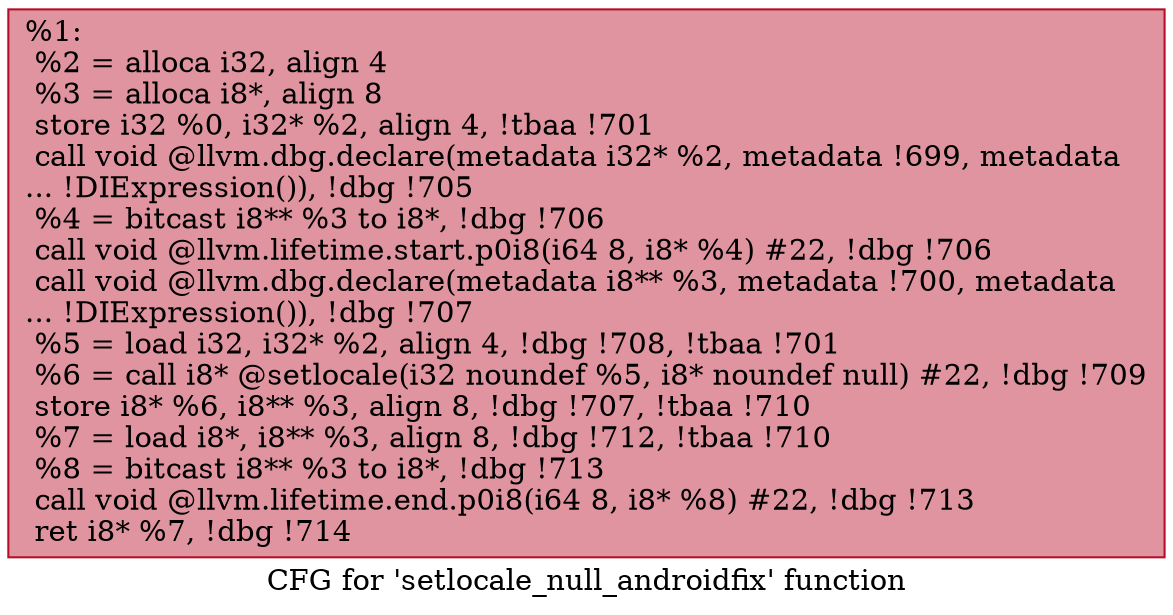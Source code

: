 digraph "CFG for 'setlocale_null_androidfix' function" {
	label="CFG for 'setlocale_null_androidfix' function";

	Node0x19eee30 [shape=record,color="#b70d28ff", style=filled, fillcolor="#b70d2870",label="{%1:\l  %2 = alloca i32, align 4\l  %3 = alloca i8*, align 8\l  store i32 %0, i32* %2, align 4, !tbaa !701\l  call void @llvm.dbg.declare(metadata i32* %2, metadata !699, metadata\l... !DIExpression()), !dbg !705\l  %4 = bitcast i8** %3 to i8*, !dbg !706\l  call void @llvm.lifetime.start.p0i8(i64 8, i8* %4) #22, !dbg !706\l  call void @llvm.dbg.declare(metadata i8** %3, metadata !700, metadata\l... !DIExpression()), !dbg !707\l  %5 = load i32, i32* %2, align 4, !dbg !708, !tbaa !701\l  %6 = call i8* @setlocale(i32 noundef %5, i8* noundef null) #22, !dbg !709\l  store i8* %6, i8** %3, align 8, !dbg !707, !tbaa !710\l  %7 = load i8*, i8** %3, align 8, !dbg !712, !tbaa !710\l  %8 = bitcast i8** %3 to i8*, !dbg !713\l  call void @llvm.lifetime.end.p0i8(i64 8, i8* %8) #22, !dbg !713\l  ret i8* %7, !dbg !714\l}"];
}
